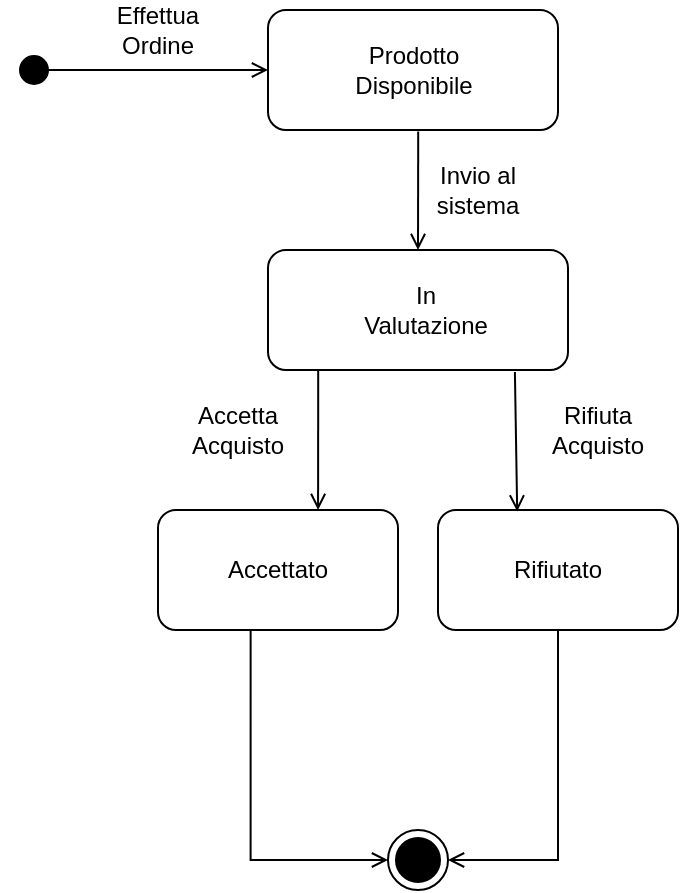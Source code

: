 <mxfile version="13.10.0" type="device"><diagram id="8F_7039BNyqDs7d8P0SP" name="Page-1"><mxGraphModel dx="946" dy="548" grid="1" gridSize="10" guides="1" tooltips="1" connect="1" arrows="1" fold="1" page="1" pageScale="1" pageWidth="827" pageHeight="1169" math="0" shadow="0"><root><mxCell id="0"/><mxCell id="1" parent="0"/><mxCell id="cT5OUvSB66bbqLkxip-y-1" value="" style="rounded=1;whiteSpace=wrap;html=1;" vertex="1" parent="1"><mxGeometry x="335" y="70" width="145" height="60" as="geometry"/></mxCell><mxCell id="cT5OUvSB66bbqLkxip-y-2" value="" style="rounded=1;whiteSpace=wrap;html=1;" vertex="1" parent="1"><mxGeometry x="335" y="190" width="150" height="60" as="geometry"/></mxCell><mxCell id="cT5OUvSB66bbqLkxip-y-3" value="Accettato" style="rounded=1;whiteSpace=wrap;html=1;" vertex="1" parent="1"><mxGeometry x="280" y="320" width="120" height="60" as="geometry"/></mxCell><mxCell id="cT5OUvSB66bbqLkxip-y-4" value="Rifiutato" style="rounded=1;whiteSpace=wrap;html=1;" vertex="1" parent="1"><mxGeometry x="420" y="320" width="120" height="60" as="geometry"/></mxCell><mxCell id="cT5OUvSB66bbqLkxip-y-5" value="" style="endArrow=open;html=1;entryX=0;entryY=0.5;entryDx=0;entryDy=0;startArrow=circle;startFill=1;endFill=0;" edge="1" parent="1" target="cT5OUvSB66bbqLkxip-y-1"><mxGeometry width="50" height="50" relative="1" as="geometry"><mxPoint x="210" y="100" as="sourcePoint"/><mxPoint x="260" y="90" as="targetPoint"/></mxGeometry></mxCell><mxCell id="cT5OUvSB66bbqLkxip-y-6" value="" style="endArrow=open;html=1;exitX=0.518;exitY=1.013;exitDx=0;exitDy=0;entryX=0.5;entryY=0;entryDx=0;entryDy=0;exitPerimeter=0;endFill=0;" edge="1" parent="1" source="cT5OUvSB66bbqLkxip-y-1" target="cT5OUvSB66bbqLkxip-y-2"><mxGeometry width="50" height="50" relative="1" as="geometry"><mxPoint x="370" y="210" as="sourcePoint"/><mxPoint x="420" y="160" as="targetPoint"/></mxGeometry></mxCell><mxCell id="cT5OUvSB66bbqLkxip-y-7" value="" style="endArrow=open;html=1;exitX=0.518;exitY=1.013;exitDx=0;exitDy=0;entryX=0.667;entryY=0;entryDx=0;entryDy=0;exitPerimeter=0;endFill=0;entryPerimeter=0;" edge="1" parent="1" target="cT5OUvSB66bbqLkxip-y-3"><mxGeometry width="50" height="50" relative="1" as="geometry"><mxPoint x="360.11" y="250.0" as="sourcePoint"/><mxPoint x="360" y="309.22" as="targetPoint"/></mxGeometry></mxCell><mxCell id="cT5OUvSB66bbqLkxip-y-8" value="" style="endArrow=open;html=1;exitX=0.823;exitY=1.017;exitDx=0;exitDy=0;exitPerimeter=0;endFill=0;entryX=0.33;entryY=0.012;entryDx=0;entryDy=0;entryPerimeter=0;" edge="1" parent="1" source="cT5OUvSB66bbqLkxip-y-2" target="cT5OUvSB66bbqLkxip-y-4"><mxGeometry width="50" height="50" relative="1" as="geometry"><mxPoint x="450.11" y="250.0" as="sourcePoint"/><mxPoint x="450" y="309.22" as="targetPoint"/></mxGeometry></mxCell><mxCell id="cT5OUvSB66bbqLkxip-y-9" value="" style="ellipse;html=1;shape=endState;fillColor=#000000;" vertex="1" parent="1"><mxGeometry x="395" y="480" width="30" height="30" as="geometry"/></mxCell><mxCell id="cT5OUvSB66bbqLkxip-y-10" value="" style="endArrow=open;html=1;entryX=0;entryY=0.5;entryDx=0;entryDy=0;exitX=0.386;exitY=0.998;exitDx=0;exitDy=0;exitPerimeter=0;endFill=0;edgeStyle=orthogonalEdgeStyle;rounded=0;" edge="1" parent="1" source="cT5OUvSB66bbqLkxip-y-3" target="cT5OUvSB66bbqLkxip-y-9"><mxGeometry width="50" height="50" relative="1" as="geometry"><mxPoint x="300" y="420" as="sourcePoint"/><mxPoint x="350" y="370" as="targetPoint"/></mxGeometry></mxCell><mxCell id="cT5OUvSB66bbqLkxip-y-11" value="" style="endArrow=open;html=1;entryX=1;entryY=0.5;entryDx=0;entryDy=0;exitX=0.5;exitY=1;exitDx=0;exitDy=0;endFill=0;edgeStyle=orthogonalEdgeStyle;rounded=0;" edge="1" parent="1" source="cT5OUvSB66bbqLkxip-y-4" target="cT5OUvSB66bbqLkxip-y-9"><mxGeometry width="50" height="50" relative="1" as="geometry"><mxPoint x="460.0" y="389.88" as="sourcePoint"/><mxPoint x="532.68" y="505" as="targetPoint"/></mxGeometry></mxCell><mxCell id="cT5OUvSB66bbqLkxip-y-12" value="Effettua Ordine" style="text;html=1;strokeColor=none;fillColor=none;align=center;verticalAlign=middle;whiteSpace=wrap;rounded=0;" vertex="1" parent="1"><mxGeometry x="260" y="70" width="40" height="20" as="geometry"/></mxCell><mxCell id="cT5OUvSB66bbqLkxip-y-13" value="Prodotto&lt;br&gt;Disponibile" style="text;html=1;strokeColor=none;fillColor=none;align=center;verticalAlign=middle;whiteSpace=wrap;rounded=0;" vertex="1" parent="1"><mxGeometry x="387.5" y="90" width="40" height="20" as="geometry"/></mxCell><mxCell id="cT5OUvSB66bbqLkxip-y-14" value="In Valutazione" style="text;html=1;strokeColor=none;fillColor=none;align=center;verticalAlign=middle;whiteSpace=wrap;rounded=0;" vertex="1" parent="1"><mxGeometry x="394" y="210" width="40" height="20" as="geometry"/></mxCell><mxCell id="cT5OUvSB66bbqLkxip-y-17" value="Invio al sistema" style="text;html=1;strokeColor=none;fillColor=none;align=center;verticalAlign=middle;whiteSpace=wrap;rounded=0;" vertex="1" parent="1"><mxGeometry x="420" y="150" width="40" height="20" as="geometry"/></mxCell><mxCell id="cT5OUvSB66bbqLkxip-y-19" value="Accetta Acquisto" style="text;html=1;strokeColor=none;fillColor=none;align=center;verticalAlign=middle;whiteSpace=wrap;rounded=0;" vertex="1" parent="1"><mxGeometry x="300" y="270" width="40" height="20" as="geometry"/></mxCell><mxCell id="cT5OUvSB66bbqLkxip-y-21" value="Rifiuta&lt;br&gt;Acquisto&lt;br&gt;" style="text;html=1;strokeColor=none;fillColor=none;align=center;verticalAlign=middle;whiteSpace=wrap;rounded=0;" vertex="1" parent="1"><mxGeometry x="480" y="270" width="40" height="20" as="geometry"/></mxCell></root></mxGraphModel></diagram></mxfile>
